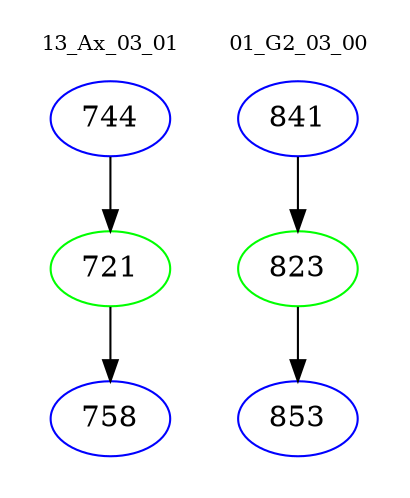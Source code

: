 digraph{
subgraph cluster_0 {
color = white
label = "13_Ax_03_01";
fontsize=10;
T0_744 [label="744", color="blue"]
T0_744 -> T0_721 [color="black"]
T0_721 [label="721", color="green"]
T0_721 -> T0_758 [color="black"]
T0_758 [label="758", color="blue"]
}
subgraph cluster_1 {
color = white
label = "01_G2_03_00";
fontsize=10;
T1_841 [label="841", color="blue"]
T1_841 -> T1_823 [color="black"]
T1_823 [label="823", color="green"]
T1_823 -> T1_853 [color="black"]
T1_853 [label="853", color="blue"]
}
}
